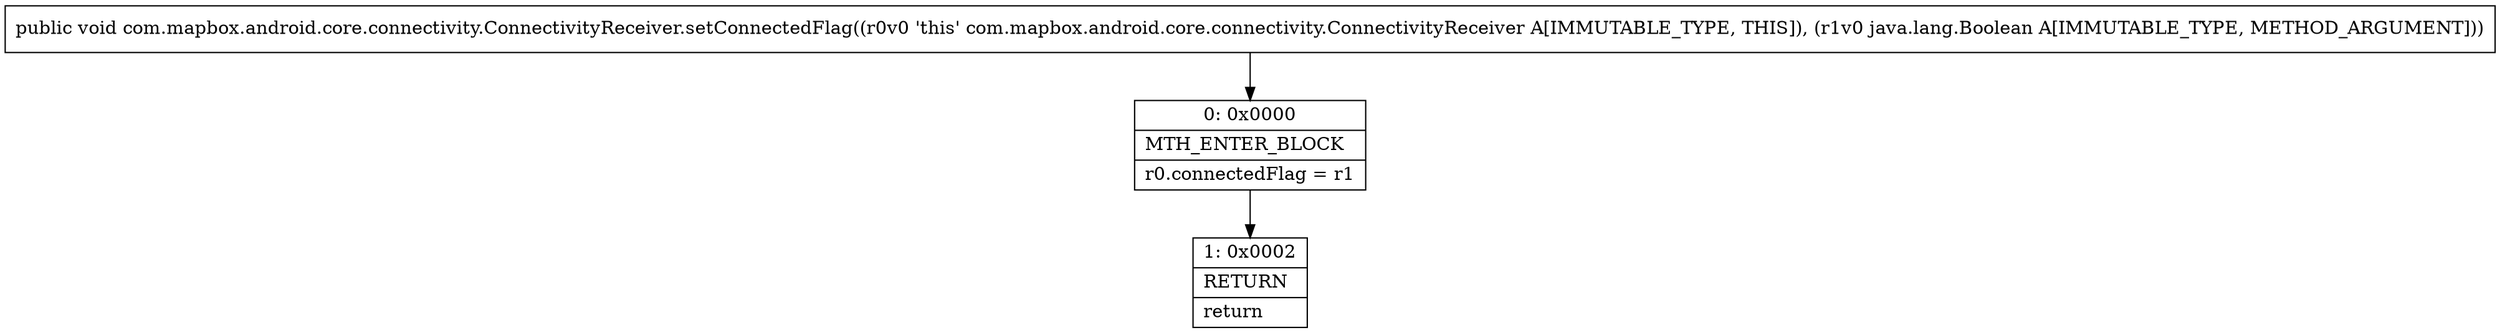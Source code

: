 digraph "CFG forcom.mapbox.android.core.connectivity.ConnectivityReceiver.setConnectedFlag(Ljava\/lang\/Boolean;)V" {
Node_0 [shape=record,label="{0\:\ 0x0000|MTH_ENTER_BLOCK\l|r0.connectedFlag = r1\l}"];
Node_1 [shape=record,label="{1\:\ 0x0002|RETURN\l|return\l}"];
MethodNode[shape=record,label="{public void com.mapbox.android.core.connectivity.ConnectivityReceiver.setConnectedFlag((r0v0 'this' com.mapbox.android.core.connectivity.ConnectivityReceiver A[IMMUTABLE_TYPE, THIS]), (r1v0 java.lang.Boolean A[IMMUTABLE_TYPE, METHOD_ARGUMENT])) }"];
MethodNode -> Node_0;
Node_0 -> Node_1;
}

